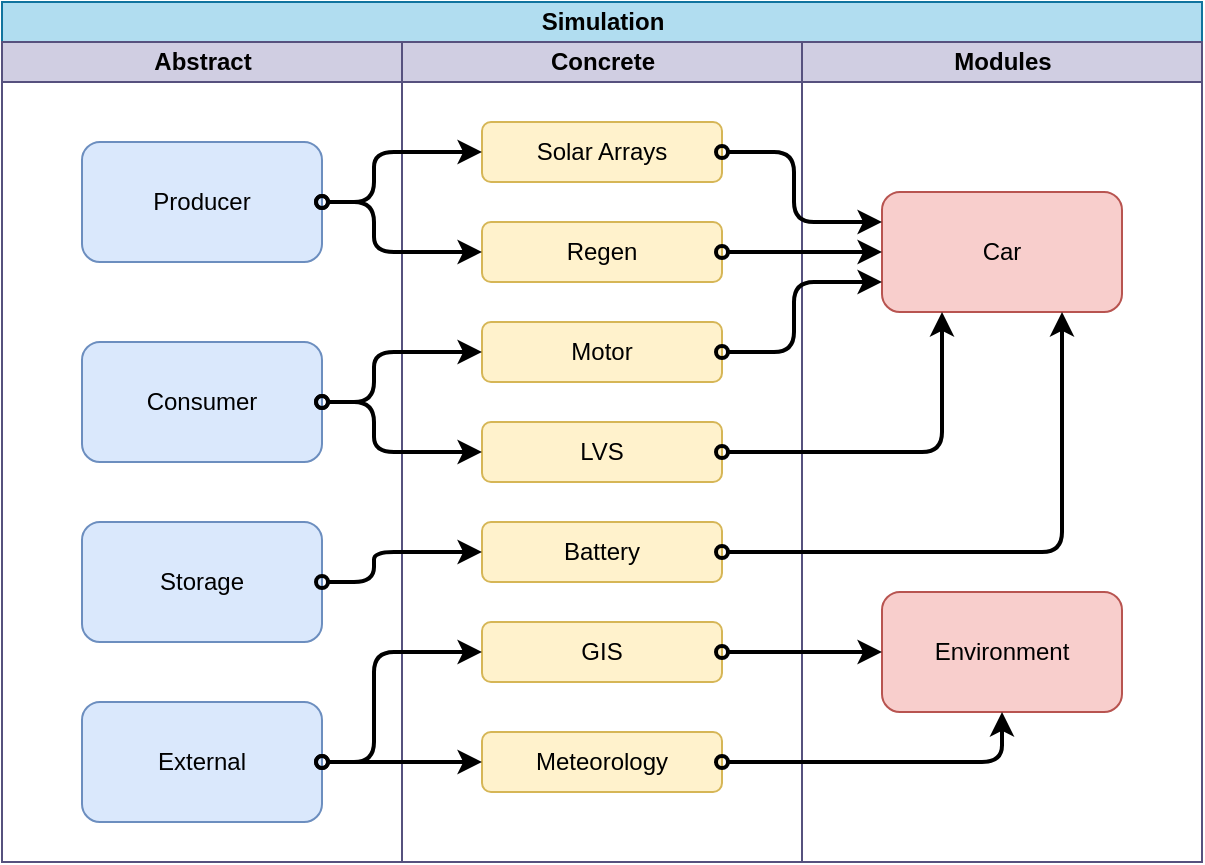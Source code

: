 <mxfile version="24.7.14">
  <diagram id="prtHgNgQTEPvFCAcTncT" name="Page-1">
    <mxGraphModel dx="795" dy="539" grid="1" gridSize="10" guides="1" tooltips="1" connect="1" arrows="1" fold="1" page="1" pageScale="1" pageWidth="827" pageHeight="1169" math="0" shadow="0">
      <root>
        <mxCell id="0" />
        <mxCell id="1" parent="0" />
        <mxCell id="vTuwC1mZ4MMaVHK7DtLy-5" value="Simulation" style="swimlane;childLayout=stackLayout;resizeParent=1;resizeParentMax=0;startSize=20;html=1;swimlaneFillColor=default;fillColor=#b1ddf0;strokeColor=#10739e;" parent="1" vertex="1">
          <mxGeometry x="114" y="60" width="600" height="430" as="geometry" />
        </mxCell>
        <mxCell id="vTuwC1mZ4MMaVHK7DtLy-6" value="Abstract" style="swimlane;startSize=20;html=1;fillColor=#d0cee2;strokeColor=#56517e;" parent="vTuwC1mZ4MMaVHK7DtLy-5" vertex="1">
          <mxGeometry y="20" width="200" height="410" as="geometry" />
        </mxCell>
        <mxCell id="vTuwC1mZ4MMaVHK7DtLy-10" value="Producer" style="rounded=1;whiteSpace=wrap;html=1;fillColor=#dae8fc;strokeColor=#6c8ebf;" parent="vTuwC1mZ4MMaVHK7DtLy-6" vertex="1">
          <mxGeometry x="40" y="50" width="120" height="60" as="geometry" />
        </mxCell>
        <mxCell id="vTuwC1mZ4MMaVHK7DtLy-11" value="Consumer" style="rounded=1;whiteSpace=wrap;html=1;fillColor=#dae8fc;strokeColor=#6c8ebf;" parent="vTuwC1mZ4MMaVHK7DtLy-6" vertex="1">
          <mxGeometry x="40" y="150" width="120" height="60" as="geometry" />
        </mxCell>
        <mxCell id="vTuwC1mZ4MMaVHK7DtLy-12" value="Storage" style="rounded=1;whiteSpace=wrap;html=1;fillColor=#dae8fc;strokeColor=#6c8ebf;" parent="vTuwC1mZ4MMaVHK7DtLy-6" vertex="1">
          <mxGeometry x="40" y="240" width="120" height="60" as="geometry" />
        </mxCell>
        <mxCell id="vTuwC1mZ4MMaVHK7DtLy-13" value="External" style="rounded=1;whiteSpace=wrap;html=1;fillColor=#dae8fc;strokeColor=#6c8ebf;" parent="vTuwC1mZ4MMaVHK7DtLy-6" vertex="1">
          <mxGeometry x="40" y="330" width="120" height="60" as="geometry" />
        </mxCell>
        <mxCell id="vTuwC1mZ4MMaVHK7DtLy-7" value="Concrete" style="swimlane;startSize=20;html=1;fillColor=#d0cee2;strokeColor=#56517e;" parent="vTuwC1mZ4MMaVHK7DtLy-5" vertex="1">
          <mxGeometry x="200" y="20" width="200" height="410" as="geometry" />
        </mxCell>
        <mxCell id="vTuwC1mZ4MMaVHK7DtLy-14" value="Battery" style="rounded=1;whiteSpace=wrap;html=1;fillColor=#fff2cc;strokeColor=#d6b656;" parent="vTuwC1mZ4MMaVHK7DtLy-7" vertex="1">
          <mxGeometry x="40" y="240" width="120" height="30" as="geometry" />
        </mxCell>
        <mxCell id="vTuwC1mZ4MMaVHK7DtLy-15" value="Solar Arrays" style="rounded=1;whiteSpace=wrap;html=1;fillColor=#fff2cc;strokeColor=#d6b656;" parent="vTuwC1mZ4MMaVHK7DtLy-7" vertex="1">
          <mxGeometry x="40" y="40" width="120" height="30" as="geometry" />
        </mxCell>
        <mxCell id="vTuwC1mZ4MMaVHK7DtLy-19" value="Regen" style="rounded=1;whiteSpace=wrap;html=1;fillColor=#fff2cc;strokeColor=#d6b656;" parent="vTuwC1mZ4MMaVHK7DtLy-7" vertex="1">
          <mxGeometry x="40" y="90" width="120" height="30" as="geometry" />
        </mxCell>
        <mxCell id="vTuwC1mZ4MMaVHK7DtLy-24" value="Motor" style="rounded=1;whiteSpace=wrap;html=1;fillColor=#fff2cc;strokeColor=#d6b656;" parent="vTuwC1mZ4MMaVHK7DtLy-7" vertex="1">
          <mxGeometry x="40" y="140" width="120" height="30" as="geometry" />
        </mxCell>
        <mxCell id="vTuwC1mZ4MMaVHK7DtLy-30" value="LVS" style="rounded=1;whiteSpace=wrap;html=1;fillColor=#fff2cc;strokeColor=#d6b656;" parent="vTuwC1mZ4MMaVHK7DtLy-7" vertex="1">
          <mxGeometry x="40" y="190" width="120" height="30" as="geometry" />
        </mxCell>
        <mxCell id="vTuwC1mZ4MMaVHK7DtLy-46" value="Meteorology" style="rounded=1;whiteSpace=wrap;html=1;fillColor=#fff2cc;strokeColor=#d6b656;" parent="vTuwC1mZ4MMaVHK7DtLy-7" vertex="1">
          <mxGeometry x="40" y="345" width="120" height="30" as="geometry" />
        </mxCell>
        <mxCell id="vTuwC1mZ4MMaVHK7DtLy-45" value="GIS" style="rounded=1;whiteSpace=wrap;html=1;fillColor=#fff2cc;strokeColor=#d6b656;" parent="vTuwC1mZ4MMaVHK7DtLy-7" vertex="1">
          <mxGeometry x="40" y="290" width="120" height="30" as="geometry" />
        </mxCell>
        <mxCell id="vTuwC1mZ4MMaVHK7DtLy-8" value="Modules" style="swimlane;startSize=20;html=1;fillColor=#d0cee2;strokeColor=#56517e;" parent="vTuwC1mZ4MMaVHK7DtLy-5" vertex="1">
          <mxGeometry x="400" y="20" width="200" height="410" as="geometry" />
        </mxCell>
        <mxCell id="vTuwC1mZ4MMaVHK7DtLy-55" value="Environment" style="rounded=1;whiteSpace=wrap;html=1;fillColor=#f8cecc;strokeColor=#b85450;" parent="vTuwC1mZ4MMaVHK7DtLy-8" vertex="1">
          <mxGeometry x="40" y="275" width="120" height="60" as="geometry" />
        </mxCell>
        <mxCell id="vTuwC1mZ4MMaVHK7DtLy-56" value="Car" style="rounded=1;whiteSpace=wrap;html=1;fillColor=#f8cecc;strokeColor=#b85450;" parent="vTuwC1mZ4MMaVHK7DtLy-8" vertex="1">
          <mxGeometry x="40" y="75" width="120" height="60" as="geometry" />
        </mxCell>
        <mxCell id="vTuwC1mZ4MMaVHK7DtLy-47" style="edgeStyle=orthogonalEdgeStyle;rounded=1;orthogonalLoop=1;jettySize=auto;html=1;exitX=1;exitY=0.5;exitDx=0;exitDy=0;entryX=0;entryY=0.5;entryDx=0;entryDy=0;strokeWidth=2;endArrow=classic;endFill=1;startArrow=oval;startFill=0;" parent="vTuwC1mZ4MMaVHK7DtLy-5" source="vTuwC1mZ4MMaVHK7DtLy-10" target="vTuwC1mZ4MMaVHK7DtLy-15" edge="1">
          <mxGeometry relative="1" as="geometry">
            <Array as="points">
              <mxPoint x="186" y="100" />
              <mxPoint x="186" y="75" />
            </Array>
          </mxGeometry>
        </mxCell>
        <mxCell id="vTuwC1mZ4MMaVHK7DtLy-48" style="edgeStyle=orthogonalEdgeStyle;rounded=1;orthogonalLoop=1;jettySize=auto;html=1;exitX=1;exitY=0.5;exitDx=0;exitDy=0;entryX=0;entryY=0.5;entryDx=0;entryDy=0;strokeWidth=2;endArrow=classic;endFill=1;startArrow=oval;startFill=0;" parent="vTuwC1mZ4MMaVHK7DtLy-5" source="vTuwC1mZ4MMaVHK7DtLy-10" target="vTuwC1mZ4MMaVHK7DtLy-19" edge="1">
          <mxGeometry relative="1" as="geometry">
            <Array as="points">
              <mxPoint x="186" y="100" />
              <mxPoint x="186" y="125" />
            </Array>
          </mxGeometry>
        </mxCell>
        <mxCell id="vTuwC1mZ4MMaVHK7DtLy-49" style="edgeStyle=orthogonalEdgeStyle;rounded=1;orthogonalLoop=1;jettySize=auto;html=1;exitX=1;exitY=0.5;exitDx=0;exitDy=0;entryX=0;entryY=0.5;entryDx=0;entryDy=0;strokeWidth=2;endArrow=classic;endFill=1;startArrow=oval;startFill=0;" parent="vTuwC1mZ4MMaVHK7DtLy-5" source="vTuwC1mZ4MMaVHK7DtLy-11" target="vTuwC1mZ4MMaVHK7DtLy-24" edge="1">
          <mxGeometry relative="1" as="geometry">
            <Array as="points">
              <mxPoint x="186" y="200" />
              <mxPoint x="186" y="175" />
            </Array>
          </mxGeometry>
        </mxCell>
        <mxCell id="vTuwC1mZ4MMaVHK7DtLy-50" style="edgeStyle=orthogonalEdgeStyle;rounded=1;orthogonalLoop=1;jettySize=auto;html=1;exitX=1;exitY=0.5;exitDx=0;exitDy=0;entryX=0;entryY=0.5;entryDx=0;entryDy=0;strokeWidth=2;endArrow=classic;endFill=1;startArrow=oval;startFill=0;" parent="vTuwC1mZ4MMaVHK7DtLy-5" source="vTuwC1mZ4MMaVHK7DtLy-11" target="vTuwC1mZ4MMaVHK7DtLy-30" edge="1">
          <mxGeometry relative="1" as="geometry">
            <Array as="points">
              <mxPoint x="186" y="200" />
              <mxPoint x="186" y="225" />
            </Array>
          </mxGeometry>
        </mxCell>
        <mxCell id="vTuwC1mZ4MMaVHK7DtLy-51" style="edgeStyle=orthogonalEdgeStyle;rounded=1;orthogonalLoop=1;jettySize=auto;html=1;exitX=1;exitY=0.5;exitDx=0;exitDy=0;entryX=0;entryY=0.5;entryDx=0;entryDy=0;strokeWidth=2;endArrow=classic;endFill=1;startArrow=oval;startFill=0;" parent="vTuwC1mZ4MMaVHK7DtLy-5" source="vTuwC1mZ4MMaVHK7DtLy-12" target="vTuwC1mZ4MMaVHK7DtLy-14" edge="1">
          <mxGeometry relative="1" as="geometry">
            <Array as="points">
              <mxPoint x="186" y="290" />
              <mxPoint x="186" y="275" />
            </Array>
          </mxGeometry>
        </mxCell>
        <mxCell id="vTuwC1mZ4MMaVHK7DtLy-53" style="edgeStyle=orthogonalEdgeStyle;rounded=1;orthogonalLoop=1;jettySize=auto;html=1;exitX=1;exitY=0.5;exitDx=0;exitDy=0;strokeWidth=2;endArrow=classic;endFill=1;startArrow=oval;startFill=0;" parent="vTuwC1mZ4MMaVHK7DtLy-5" source="vTuwC1mZ4MMaVHK7DtLy-13" target="vTuwC1mZ4MMaVHK7DtLy-45" edge="1">
          <mxGeometry relative="1" as="geometry">
            <Array as="points">
              <mxPoint x="186" y="380" />
              <mxPoint x="186" y="325" />
            </Array>
          </mxGeometry>
        </mxCell>
        <mxCell id="vTuwC1mZ4MMaVHK7DtLy-54" style="edgeStyle=orthogonalEdgeStyle;rounded=1;orthogonalLoop=1;jettySize=auto;html=1;exitX=1;exitY=0.5;exitDx=0;exitDy=0;entryX=0;entryY=0.5;entryDx=0;entryDy=0;strokeWidth=2;endArrow=classic;endFill=1;startArrow=oval;startFill=0;" parent="vTuwC1mZ4MMaVHK7DtLy-5" source="vTuwC1mZ4MMaVHK7DtLy-13" target="vTuwC1mZ4MMaVHK7DtLy-46" edge="1">
          <mxGeometry relative="1" as="geometry" />
        </mxCell>
        <mxCell id="vTuwC1mZ4MMaVHK7DtLy-61" style="edgeStyle=orthogonalEdgeStyle;rounded=1;orthogonalLoop=1;jettySize=auto;html=1;exitX=1;exitY=0.5;exitDx=0;exitDy=0;entryX=0;entryY=0.25;entryDx=0;entryDy=0;strokeWidth=2;endArrow=classic;endFill=1;startArrow=oval;startFill=0;" parent="vTuwC1mZ4MMaVHK7DtLy-5" source="vTuwC1mZ4MMaVHK7DtLy-15" target="vTuwC1mZ4MMaVHK7DtLy-56" edge="1">
          <mxGeometry relative="1" as="geometry">
            <Array as="points">
              <mxPoint x="396" y="75" />
              <mxPoint x="396" y="110" />
            </Array>
          </mxGeometry>
        </mxCell>
        <mxCell id="vTuwC1mZ4MMaVHK7DtLy-62" style="edgeStyle=orthogonalEdgeStyle;rounded=1;orthogonalLoop=1;jettySize=auto;html=1;exitX=1;exitY=0.5;exitDx=0;exitDy=0;entryX=0;entryY=0.5;entryDx=0;entryDy=0;strokeWidth=2;endArrow=classic;endFill=1;startArrow=oval;startFill=0;" parent="vTuwC1mZ4MMaVHK7DtLy-5" source="vTuwC1mZ4MMaVHK7DtLy-19" target="vTuwC1mZ4MMaVHK7DtLy-56" edge="1">
          <mxGeometry relative="1" as="geometry" />
        </mxCell>
        <mxCell id="vTuwC1mZ4MMaVHK7DtLy-63" style="edgeStyle=orthogonalEdgeStyle;rounded=1;orthogonalLoop=1;jettySize=auto;html=1;exitX=1;exitY=0.5;exitDx=0;exitDy=0;entryX=0;entryY=0.75;entryDx=0;entryDy=0;strokeWidth=2;endArrow=classic;endFill=1;startArrow=oval;startFill=0;" parent="vTuwC1mZ4MMaVHK7DtLy-5" source="vTuwC1mZ4MMaVHK7DtLy-24" target="vTuwC1mZ4MMaVHK7DtLy-56" edge="1">
          <mxGeometry relative="1" as="geometry">
            <Array as="points">
              <mxPoint x="396" y="175" />
              <mxPoint x="396" y="140" />
            </Array>
          </mxGeometry>
        </mxCell>
        <mxCell id="vTuwC1mZ4MMaVHK7DtLy-64" style="edgeStyle=orthogonalEdgeStyle;rounded=1;orthogonalLoop=1;jettySize=auto;html=1;exitX=1;exitY=0.5;exitDx=0;exitDy=0;entryX=0.25;entryY=1;entryDx=0;entryDy=0;strokeWidth=2;endArrow=classic;endFill=1;startArrow=oval;startFill=0;" parent="vTuwC1mZ4MMaVHK7DtLy-5" source="vTuwC1mZ4MMaVHK7DtLy-30" target="vTuwC1mZ4MMaVHK7DtLy-56" edge="1">
          <mxGeometry relative="1" as="geometry" />
        </mxCell>
        <mxCell id="vTuwC1mZ4MMaVHK7DtLy-65" style="edgeStyle=orthogonalEdgeStyle;rounded=1;orthogonalLoop=1;jettySize=auto;html=1;exitX=1;exitY=0.5;exitDx=0;exitDy=0;entryX=0.75;entryY=1;entryDx=0;entryDy=0;strokeWidth=2;endArrow=classic;endFill=1;startArrow=oval;startFill=0;" parent="vTuwC1mZ4MMaVHK7DtLy-5" source="vTuwC1mZ4MMaVHK7DtLy-14" target="vTuwC1mZ4MMaVHK7DtLy-56" edge="1">
          <mxGeometry relative="1" as="geometry" />
        </mxCell>
        <mxCell id="vTuwC1mZ4MMaVHK7DtLy-67" style="edgeStyle=orthogonalEdgeStyle;rounded=1;orthogonalLoop=1;jettySize=auto;html=1;exitX=1;exitY=0.5;exitDx=0;exitDy=0;entryX=0;entryY=0.5;entryDx=0;entryDy=0;strokeWidth=2;endArrow=classic;endFill=1;startArrow=oval;startFill=0;" parent="vTuwC1mZ4MMaVHK7DtLy-5" source="vTuwC1mZ4MMaVHK7DtLy-45" target="vTuwC1mZ4MMaVHK7DtLy-55" edge="1">
          <mxGeometry relative="1" as="geometry" />
        </mxCell>
        <mxCell id="vTuwC1mZ4MMaVHK7DtLy-68" style="edgeStyle=orthogonalEdgeStyle;rounded=1;orthogonalLoop=1;jettySize=auto;html=1;exitX=1;exitY=0.5;exitDx=0;exitDy=0;entryX=0.5;entryY=1;entryDx=0;entryDy=0;strokeWidth=2;endArrow=classic;endFill=1;startArrow=oval;startFill=0;" parent="vTuwC1mZ4MMaVHK7DtLy-5" source="vTuwC1mZ4MMaVHK7DtLy-46" target="vTuwC1mZ4MMaVHK7DtLy-55" edge="1">
          <mxGeometry relative="1" as="geometry">
            <Array as="points">
              <mxPoint x="500" y="380" />
            </Array>
          </mxGeometry>
        </mxCell>
      </root>
    </mxGraphModel>
  </diagram>
</mxfile>
